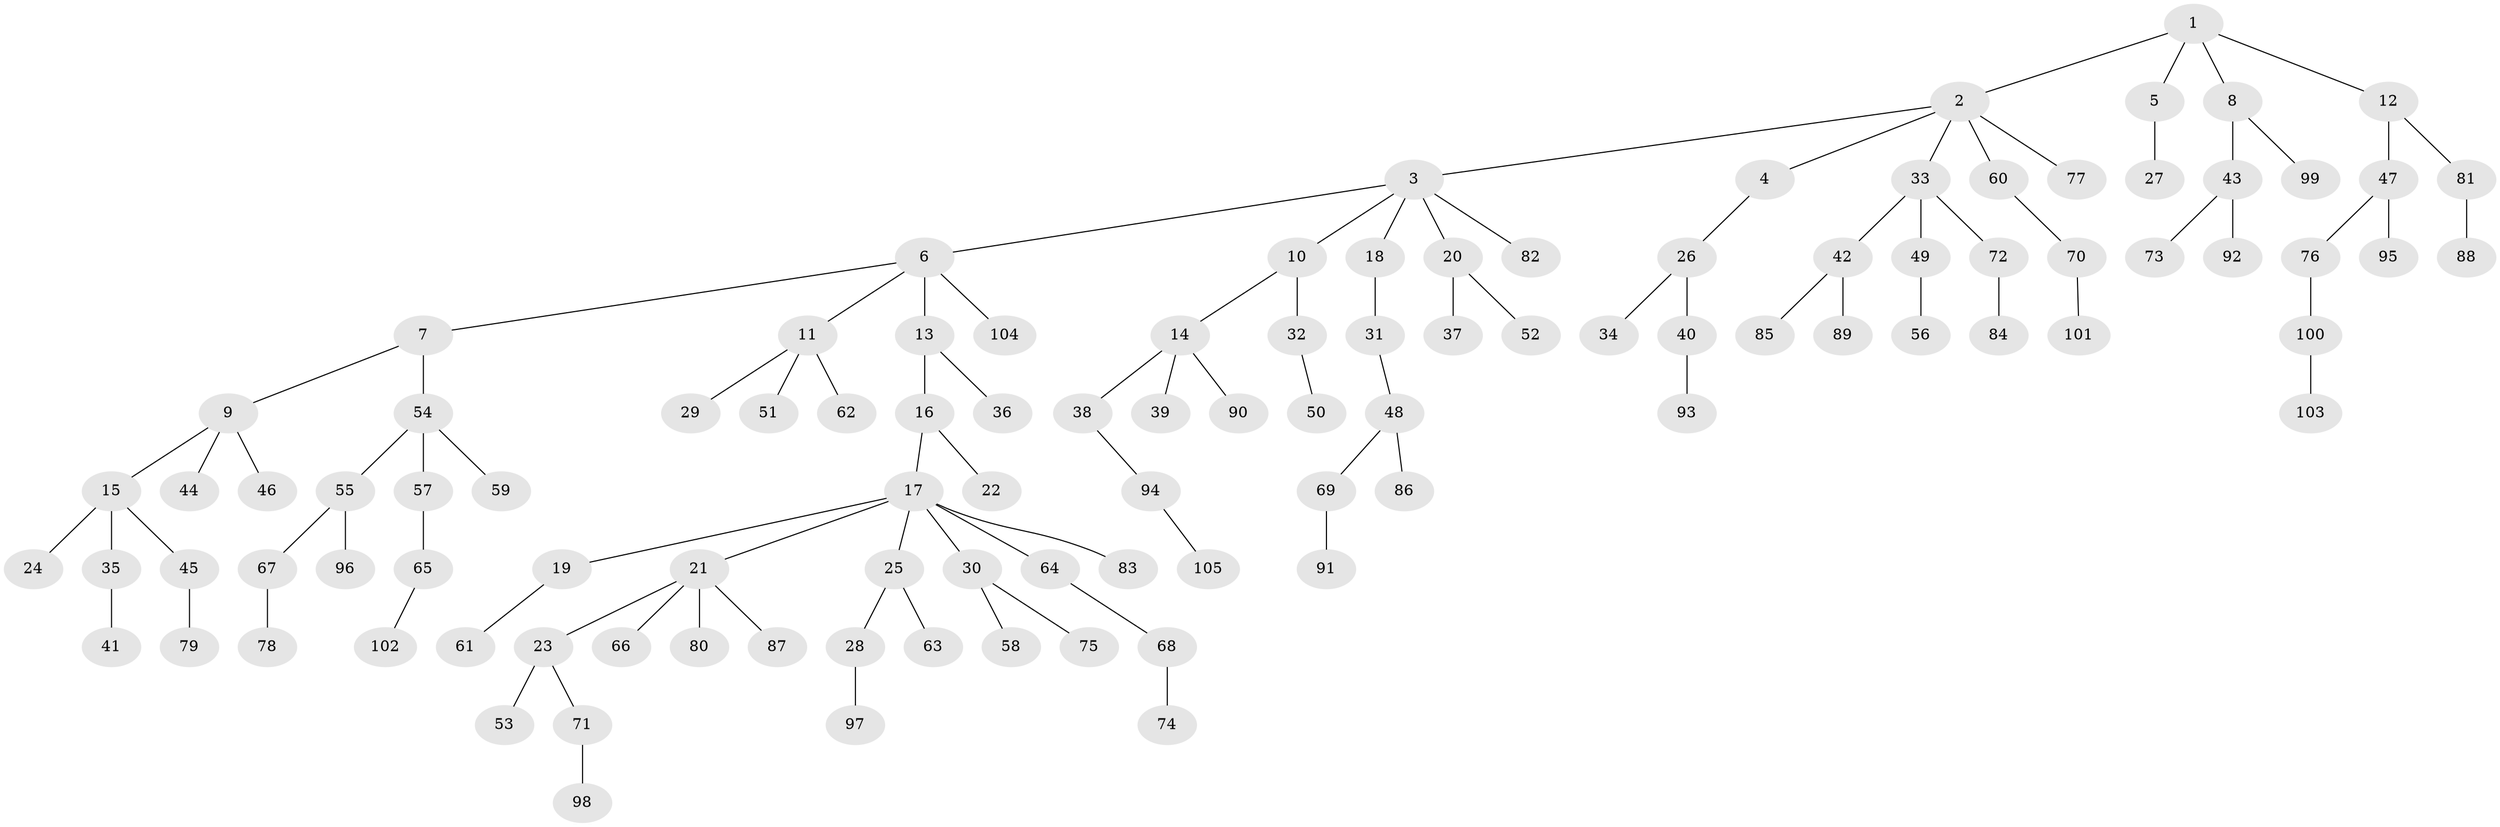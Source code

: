 // Generated by graph-tools (version 1.1) at 2025/50/03/09/25 03:50:18]
// undirected, 105 vertices, 104 edges
graph export_dot {
graph [start="1"]
  node [color=gray90,style=filled];
  1;
  2;
  3;
  4;
  5;
  6;
  7;
  8;
  9;
  10;
  11;
  12;
  13;
  14;
  15;
  16;
  17;
  18;
  19;
  20;
  21;
  22;
  23;
  24;
  25;
  26;
  27;
  28;
  29;
  30;
  31;
  32;
  33;
  34;
  35;
  36;
  37;
  38;
  39;
  40;
  41;
  42;
  43;
  44;
  45;
  46;
  47;
  48;
  49;
  50;
  51;
  52;
  53;
  54;
  55;
  56;
  57;
  58;
  59;
  60;
  61;
  62;
  63;
  64;
  65;
  66;
  67;
  68;
  69;
  70;
  71;
  72;
  73;
  74;
  75;
  76;
  77;
  78;
  79;
  80;
  81;
  82;
  83;
  84;
  85;
  86;
  87;
  88;
  89;
  90;
  91;
  92;
  93;
  94;
  95;
  96;
  97;
  98;
  99;
  100;
  101;
  102;
  103;
  104;
  105;
  1 -- 2;
  1 -- 5;
  1 -- 8;
  1 -- 12;
  2 -- 3;
  2 -- 4;
  2 -- 33;
  2 -- 60;
  2 -- 77;
  3 -- 6;
  3 -- 10;
  3 -- 18;
  3 -- 20;
  3 -- 82;
  4 -- 26;
  5 -- 27;
  6 -- 7;
  6 -- 11;
  6 -- 13;
  6 -- 104;
  7 -- 9;
  7 -- 54;
  8 -- 43;
  8 -- 99;
  9 -- 15;
  9 -- 44;
  9 -- 46;
  10 -- 14;
  10 -- 32;
  11 -- 29;
  11 -- 51;
  11 -- 62;
  12 -- 47;
  12 -- 81;
  13 -- 16;
  13 -- 36;
  14 -- 38;
  14 -- 39;
  14 -- 90;
  15 -- 24;
  15 -- 35;
  15 -- 45;
  16 -- 17;
  16 -- 22;
  17 -- 19;
  17 -- 21;
  17 -- 25;
  17 -- 30;
  17 -- 64;
  17 -- 83;
  18 -- 31;
  19 -- 61;
  20 -- 37;
  20 -- 52;
  21 -- 23;
  21 -- 66;
  21 -- 80;
  21 -- 87;
  23 -- 53;
  23 -- 71;
  25 -- 28;
  25 -- 63;
  26 -- 34;
  26 -- 40;
  28 -- 97;
  30 -- 58;
  30 -- 75;
  31 -- 48;
  32 -- 50;
  33 -- 42;
  33 -- 49;
  33 -- 72;
  35 -- 41;
  38 -- 94;
  40 -- 93;
  42 -- 85;
  42 -- 89;
  43 -- 73;
  43 -- 92;
  45 -- 79;
  47 -- 76;
  47 -- 95;
  48 -- 69;
  48 -- 86;
  49 -- 56;
  54 -- 55;
  54 -- 57;
  54 -- 59;
  55 -- 67;
  55 -- 96;
  57 -- 65;
  60 -- 70;
  64 -- 68;
  65 -- 102;
  67 -- 78;
  68 -- 74;
  69 -- 91;
  70 -- 101;
  71 -- 98;
  72 -- 84;
  76 -- 100;
  81 -- 88;
  94 -- 105;
  100 -- 103;
}
